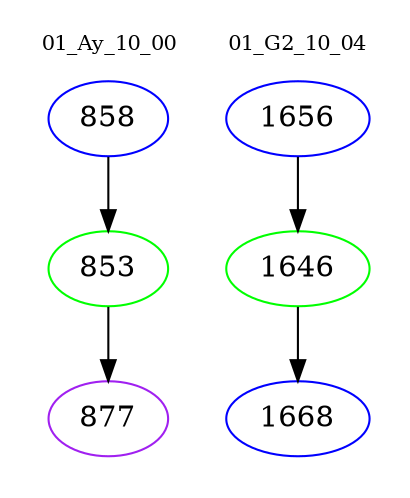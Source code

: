 digraph{
subgraph cluster_0 {
color = white
label = "01_Ay_10_00";
fontsize=10;
T0_858 [label="858", color="blue"]
T0_858 -> T0_853 [color="black"]
T0_853 [label="853", color="green"]
T0_853 -> T0_877 [color="black"]
T0_877 [label="877", color="purple"]
}
subgraph cluster_1 {
color = white
label = "01_G2_10_04";
fontsize=10;
T1_1656 [label="1656", color="blue"]
T1_1656 -> T1_1646 [color="black"]
T1_1646 [label="1646", color="green"]
T1_1646 -> T1_1668 [color="black"]
T1_1668 [label="1668", color="blue"]
}
}
